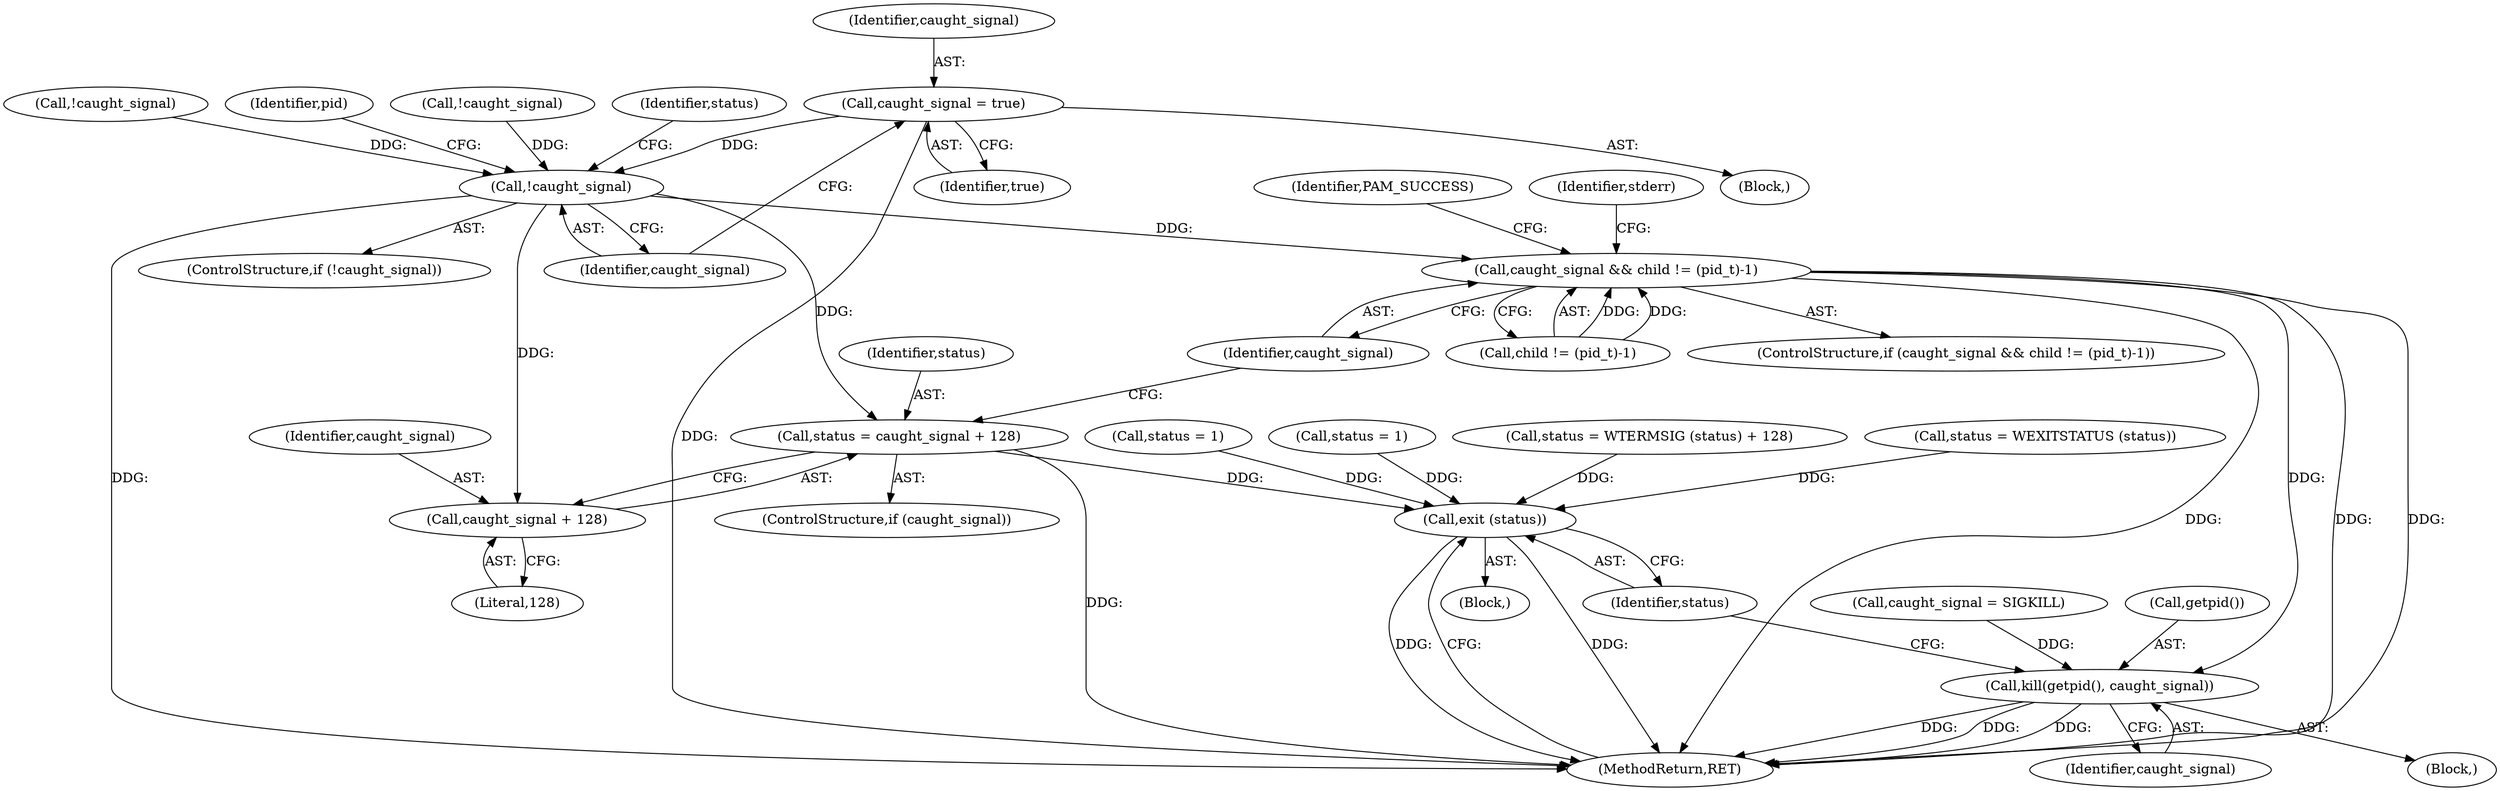 digraph "0_util-linux_dffab154d29a288aa171ff50263ecc8f2e14a891@API" {
"1000299" [label="(Call,caught_signal = true)"];
"1000303" [label="(Call,!caught_signal)"];
"1000379" [label="(Call,status = caught_signal + 128)"];
"1000469" [label="(Call,exit (status))"];
"1000381" [label="(Call,caught_signal + 128)"];
"1000393" [label="(Call,caught_signal && child != (pid_t)-1)"];
"1000466" [label="(Call,kill(getpid(), caught_signal))"];
"1000381" [label="(Call,caught_signal + 128)"];
"1000468" [label="(Identifier,caught_signal)"];
"1000273" [label="(Call,!caught_signal)"];
"1000462" [label="(Call,caught_signal = SIGKILL)"];
"1000466" [label="(Call,kill(getpid(), caught_signal))"];
"1000300" [label="(Identifier,caught_signal)"];
"1000359" [label="(Call,status = WTERMSIG (status) + 128)"];
"1000395" [label="(Call,child != (pid_t)-1)"];
"1000301" [label="(Identifier,true)"];
"1000467" [label="(Call,getpid())"];
"1000469" [label="(Call,exit (status))"];
"1000471" [label="(MethodReturn,RET)"];
"1000383" [label="(Literal,128)"];
"1000377" [label="(ControlStructure,if (caught_signal))"];
"1000310" [label="(Identifier,pid)"];
"1000382" [label="(Identifier,caught_signal)"];
"1000394" [label="(Identifier,caught_signal)"];
"1000366" [label="(Call,status = WEXITSTATUS (status))"];
"1000413" [label="(Block,)"];
"1000470" [label="(Identifier,status)"];
"1000193" [label="(Call,!caught_signal)"];
"1000303" [label="(Call,!caught_signal)"];
"1000304" [label="(Identifier,caught_signal)"];
"1000393" [label="(Call,caught_signal && child != (pid_t)-1)"];
"1000295" [label="(Block,)"];
"1000392" [label="(ControlStructure,if (caught_signal && child != (pid_t)-1))"];
"1000390" [label="(Identifier,status)"];
"1000403" [label="(Identifier,stderr)"];
"1000410" [label="(Identifier,PAM_SUCCESS)"];
"1000380" [label="(Identifier,status)"];
"1000389" [label="(Call,status = 1)"];
"1000302" [label="(ControlStructure,if (!caught_signal))"];
"1000299" [label="(Call,caught_signal = true)"];
"1000385" [label="(Call,status = 1)"];
"1000109" [label="(Block,)"];
"1000379" [label="(Call,status = caught_signal + 128)"];
"1000299" -> "1000295"  [label="AST: "];
"1000299" -> "1000301"  [label="CFG: "];
"1000300" -> "1000299"  [label="AST: "];
"1000301" -> "1000299"  [label="AST: "];
"1000304" -> "1000299"  [label="CFG: "];
"1000299" -> "1000471"  [label="DDG: "];
"1000299" -> "1000303"  [label="DDG: "];
"1000303" -> "1000302"  [label="AST: "];
"1000303" -> "1000304"  [label="CFG: "];
"1000304" -> "1000303"  [label="AST: "];
"1000310" -> "1000303"  [label="CFG: "];
"1000390" -> "1000303"  [label="CFG: "];
"1000303" -> "1000471"  [label="DDG: "];
"1000193" -> "1000303"  [label="DDG: "];
"1000273" -> "1000303"  [label="DDG: "];
"1000303" -> "1000379"  [label="DDG: "];
"1000303" -> "1000381"  [label="DDG: "];
"1000303" -> "1000393"  [label="DDG: "];
"1000379" -> "1000377"  [label="AST: "];
"1000379" -> "1000381"  [label="CFG: "];
"1000380" -> "1000379"  [label="AST: "];
"1000381" -> "1000379"  [label="AST: "];
"1000394" -> "1000379"  [label="CFG: "];
"1000379" -> "1000471"  [label="DDG: "];
"1000379" -> "1000469"  [label="DDG: "];
"1000469" -> "1000109"  [label="AST: "];
"1000469" -> "1000470"  [label="CFG: "];
"1000470" -> "1000469"  [label="AST: "];
"1000471" -> "1000469"  [label="CFG: "];
"1000469" -> "1000471"  [label="DDG: "];
"1000469" -> "1000471"  [label="DDG: "];
"1000366" -> "1000469"  [label="DDG: "];
"1000359" -> "1000469"  [label="DDG: "];
"1000389" -> "1000469"  [label="DDG: "];
"1000385" -> "1000469"  [label="DDG: "];
"1000381" -> "1000383"  [label="CFG: "];
"1000382" -> "1000381"  [label="AST: "];
"1000383" -> "1000381"  [label="AST: "];
"1000393" -> "1000392"  [label="AST: "];
"1000393" -> "1000394"  [label="CFG: "];
"1000393" -> "1000395"  [label="CFG: "];
"1000394" -> "1000393"  [label="AST: "];
"1000395" -> "1000393"  [label="AST: "];
"1000403" -> "1000393"  [label="CFG: "];
"1000410" -> "1000393"  [label="CFG: "];
"1000393" -> "1000471"  [label="DDG: "];
"1000393" -> "1000471"  [label="DDG: "];
"1000393" -> "1000471"  [label="DDG: "];
"1000395" -> "1000393"  [label="DDG: "];
"1000395" -> "1000393"  [label="DDG: "];
"1000393" -> "1000466"  [label="DDG: "];
"1000466" -> "1000413"  [label="AST: "];
"1000466" -> "1000468"  [label="CFG: "];
"1000467" -> "1000466"  [label="AST: "];
"1000468" -> "1000466"  [label="AST: "];
"1000470" -> "1000466"  [label="CFG: "];
"1000466" -> "1000471"  [label="DDG: "];
"1000466" -> "1000471"  [label="DDG: "];
"1000466" -> "1000471"  [label="DDG: "];
"1000462" -> "1000466"  [label="DDG: "];
}
